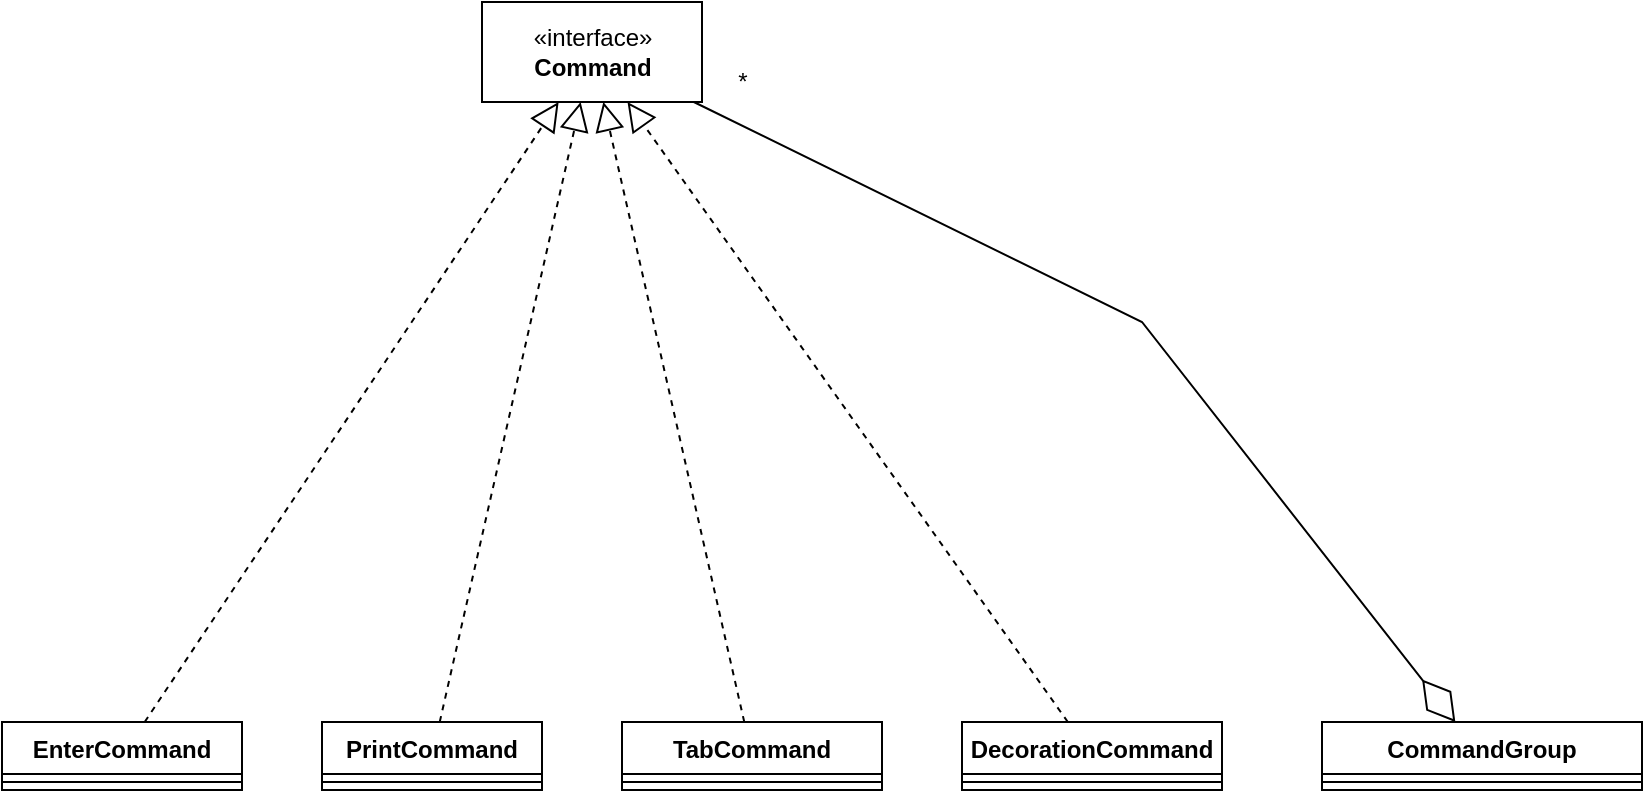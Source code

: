 <mxfile version="20.7.4" type="device"><diagram id="LhVSdx__QlLgSOQdy-Yt" name="Page-1"><mxGraphModel dx="1114" dy="1169" grid="1" gridSize="10" guides="1" tooltips="1" connect="1" arrows="1" fold="1" page="1" pageScale="1" pageWidth="850" pageHeight="1100" math="0" shadow="0"><root><mxCell id="0"/><mxCell id="1" parent="0"/><mxCell id="bjDqXFpLvA8_9Y2w7L2U-1" value="EnterCommand" style="swimlane;fontStyle=1;align=center;verticalAlign=top;childLayout=stackLayout;horizontal=1;startSize=26;horizontalStack=0;resizeParent=1;resizeParentMax=0;resizeLast=0;collapsible=1;marginBottom=0;" vertex="1" parent="1"><mxGeometry x="140" y="590" width="120" height="34" as="geometry"/></mxCell><mxCell id="bjDqXFpLvA8_9Y2w7L2U-3" value="" style="line;strokeWidth=1;fillColor=none;align=left;verticalAlign=middle;spacingTop=-1;spacingLeft=3;spacingRight=3;rotatable=0;labelPosition=right;points=[];portConstraint=eastwest;strokeColor=inherit;" vertex="1" parent="bjDqXFpLvA8_9Y2w7L2U-1"><mxGeometry y="26" width="120" height="8" as="geometry"/></mxCell><mxCell id="bjDqXFpLvA8_9Y2w7L2U-5" value="PrintCommand" style="swimlane;fontStyle=1;align=center;verticalAlign=top;childLayout=stackLayout;horizontal=1;startSize=26;horizontalStack=0;resizeParent=1;resizeParentMax=0;resizeLast=0;collapsible=1;marginBottom=0;" vertex="1" parent="1"><mxGeometry x="300" y="590" width="110" height="34" as="geometry"/></mxCell><mxCell id="bjDqXFpLvA8_9Y2w7L2U-6" value="" style="line;strokeWidth=1;fillColor=none;align=left;verticalAlign=middle;spacingTop=-1;spacingLeft=3;spacingRight=3;rotatable=0;labelPosition=right;points=[];portConstraint=eastwest;strokeColor=inherit;" vertex="1" parent="bjDqXFpLvA8_9Y2w7L2U-5"><mxGeometry y="26" width="110" height="8" as="geometry"/></mxCell><mxCell id="bjDqXFpLvA8_9Y2w7L2U-7" value="TabCommand" style="swimlane;fontStyle=1;align=center;verticalAlign=top;childLayout=stackLayout;horizontal=1;startSize=26;horizontalStack=0;resizeParent=1;resizeParentMax=0;resizeLast=0;collapsible=1;marginBottom=0;" vertex="1" parent="1"><mxGeometry x="450" y="590" width="130" height="34" as="geometry"/></mxCell><mxCell id="bjDqXFpLvA8_9Y2w7L2U-8" value="" style="line;strokeWidth=1;fillColor=none;align=left;verticalAlign=middle;spacingTop=-1;spacingLeft=3;spacingRight=3;rotatable=0;labelPosition=right;points=[];portConstraint=eastwest;strokeColor=inherit;" vertex="1" parent="bjDqXFpLvA8_9Y2w7L2U-7"><mxGeometry y="26" width="130" height="8" as="geometry"/></mxCell><mxCell id="bjDqXFpLvA8_9Y2w7L2U-9" value="DecorationCommand" style="swimlane;fontStyle=1;align=center;verticalAlign=top;childLayout=stackLayout;horizontal=1;startSize=26;horizontalStack=0;resizeParent=1;resizeParentMax=0;resizeLast=0;collapsible=1;marginBottom=0;" vertex="1" parent="1"><mxGeometry x="620" y="590" width="130" height="34" as="geometry"/></mxCell><mxCell id="bjDqXFpLvA8_9Y2w7L2U-10" value="" style="line;strokeWidth=1;fillColor=none;align=left;verticalAlign=middle;spacingTop=-1;spacingLeft=3;spacingRight=3;rotatable=0;labelPosition=right;points=[];portConstraint=eastwest;strokeColor=inherit;" vertex="1" parent="bjDqXFpLvA8_9Y2w7L2U-9"><mxGeometry y="26" width="130" height="8" as="geometry"/></mxCell><mxCell id="bjDqXFpLvA8_9Y2w7L2U-11" value="CommandGroup" style="swimlane;fontStyle=1;align=center;verticalAlign=top;childLayout=stackLayout;horizontal=1;startSize=26;horizontalStack=0;resizeParent=1;resizeParentMax=0;resizeLast=0;collapsible=1;marginBottom=0;" vertex="1" parent="1"><mxGeometry x="800" y="590" width="160" height="34" as="geometry"/></mxCell><mxCell id="bjDqXFpLvA8_9Y2w7L2U-12" value="" style="line;strokeWidth=1;fillColor=none;align=left;verticalAlign=middle;spacingTop=-1;spacingLeft=3;spacingRight=3;rotatable=0;labelPosition=right;points=[];portConstraint=eastwest;strokeColor=inherit;" vertex="1" parent="bjDqXFpLvA8_9Y2w7L2U-11"><mxGeometry y="26" width="160" height="8" as="geometry"/></mxCell><mxCell id="bjDqXFpLvA8_9Y2w7L2U-13" value="«interface»&lt;br&gt;&lt;b&gt;Command&lt;/b&gt;" style="html=1;" vertex="1" parent="1"><mxGeometry x="380" y="230" width="110" height="50" as="geometry"/></mxCell><mxCell id="bjDqXFpLvA8_9Y2w7L2U-14" value="" style="endArrow=block;dashed=1;endFill=0;endSize=12;html=1;rounded=0;" edge="1" parent="1" source="bjDqXFpLvA8_9Y2w7L2U-1" target="bjDqXFpLvA8_9Y2w7L2U-13"><mxGeometry width="160" relative="1" as="geometry"><mxPoint x="460" y="600" as="sourcePoint"/><mxPoint x="620" y="600" as="targetPoint"/></mxGeometry></mxCell><mxCell id="bjDqXFpLvA8_9Y2w7L2U-15" value="" style="endArrow=block;dashed=1;endFill=0;endSize=12;html=1;rounded=0;" edge="1" parent="1" source="bjDqXFpLvA8_9Y2w7L2U-5" target="bjDqXFpLvA8_9Y2w7L2U-13"><mxGeometry width="160" relative="1" as="geometry"><mxPoint x="221.349" y="600" as="sourcePoint"/><mxPoint x="428.31" y="290" as="targetPoint"/></mxGeometry></mxCell><mxCell id="bjDqXFpLvA8_9Y2w7L2U-16" value="" style="endArrow=block;dashed=1;endFill=0;endSize=12;html=1;rounded=0;" edge="1" parent="1" source="bjDqXFpLvA8_9Y2w7L2U-7" target="bjDqXFpLvA8_9Y2w7L2U-13"><mxGeometry width="160" relative="1" as="geometry"><mxPoint x="231.349" y="610" as="sourcePoint"/><mxPoint x="438.31" y="300" as="targetPoint"/></mxGeometry></mxCell><mxCell id="bjDqXFpLvA8_9Y2w7L2U-17" value="" style="endArrow=block;dashed=1;endFill=0;endSize=12;html=1;rounded=0;" edge="1" parent="1" source="bjDqXFpLvA8_9Y2w7L2U-9" target="bjDqXFpLvA8_9Y2w7L2U-13"><mxGeometry width="160" relative="1" as="geometry"><mxPoint x="241.349" y="620" as="sourcePoint"/><mxPoint x="448.31" y="310" as="targetPoint"/></mxGeometry></mxCell><mxCell id="bjDqXFpLvA8_9Y2w7L2U-18" value="" style="endArrow=diamondThin;endFill=0;endSize=24;html=1;rounded=0;" edge="1" parent="1" source="bjDqXFpLvA8_9Y2w7L2U-13" target="bjDqXFpLvA8_9Y2w7L2U-11"><mxGeometry width="160" relative="1" as="geometry"><mxPoint x="460" y="600" as="sourcePoint"/><mxPoint x="620" y="600" as="targetPoint"/><Array as="points"><mxPoint x="710" y="390"/></Array></mxGeometry></mxCell><mxCell id="bjDqXFpLvA8_9Y2w7L2U-19" value="*" style="text;html=1;align=center;verticalAlign=middle;resizable=0;points=[];autosize=1;strokeColor=none;fillColor=none;" vertex="1" parent="1"><mxGeometry x="495" y="255" width="30" height="30" as="geometry"/></mxCell></root></mxGraphModel></diagram></mxfile>